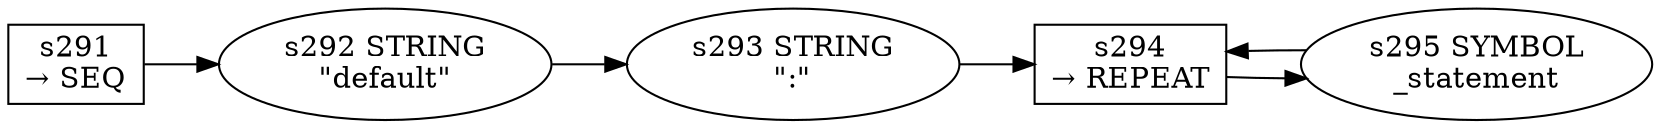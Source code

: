 
  digraph switch_default {
  
    rankdir=LR;
  
    s291 [label="s291\n&rarr; SEQ", shape=record, fixedsize=false, peripheries=1];
  s292 [label="s292 STRING\n\"default\""];
  s291 -> s292 [];
  s293 [label="s293 STRING\n\":\""];
  s292 -> s293 [];
  s294 [label="s294\n&rarr; REPEAT", shape=record, fixedsize=false, peripheries=1];
  s295 [label="s295 SYMBOL\n_statement" href="javascript-grammar.json._statement.dot.svg"];
  s294 -> s295 [];
  s295 -> s294 [];
  s293 -> s294 [];
  
  }
  